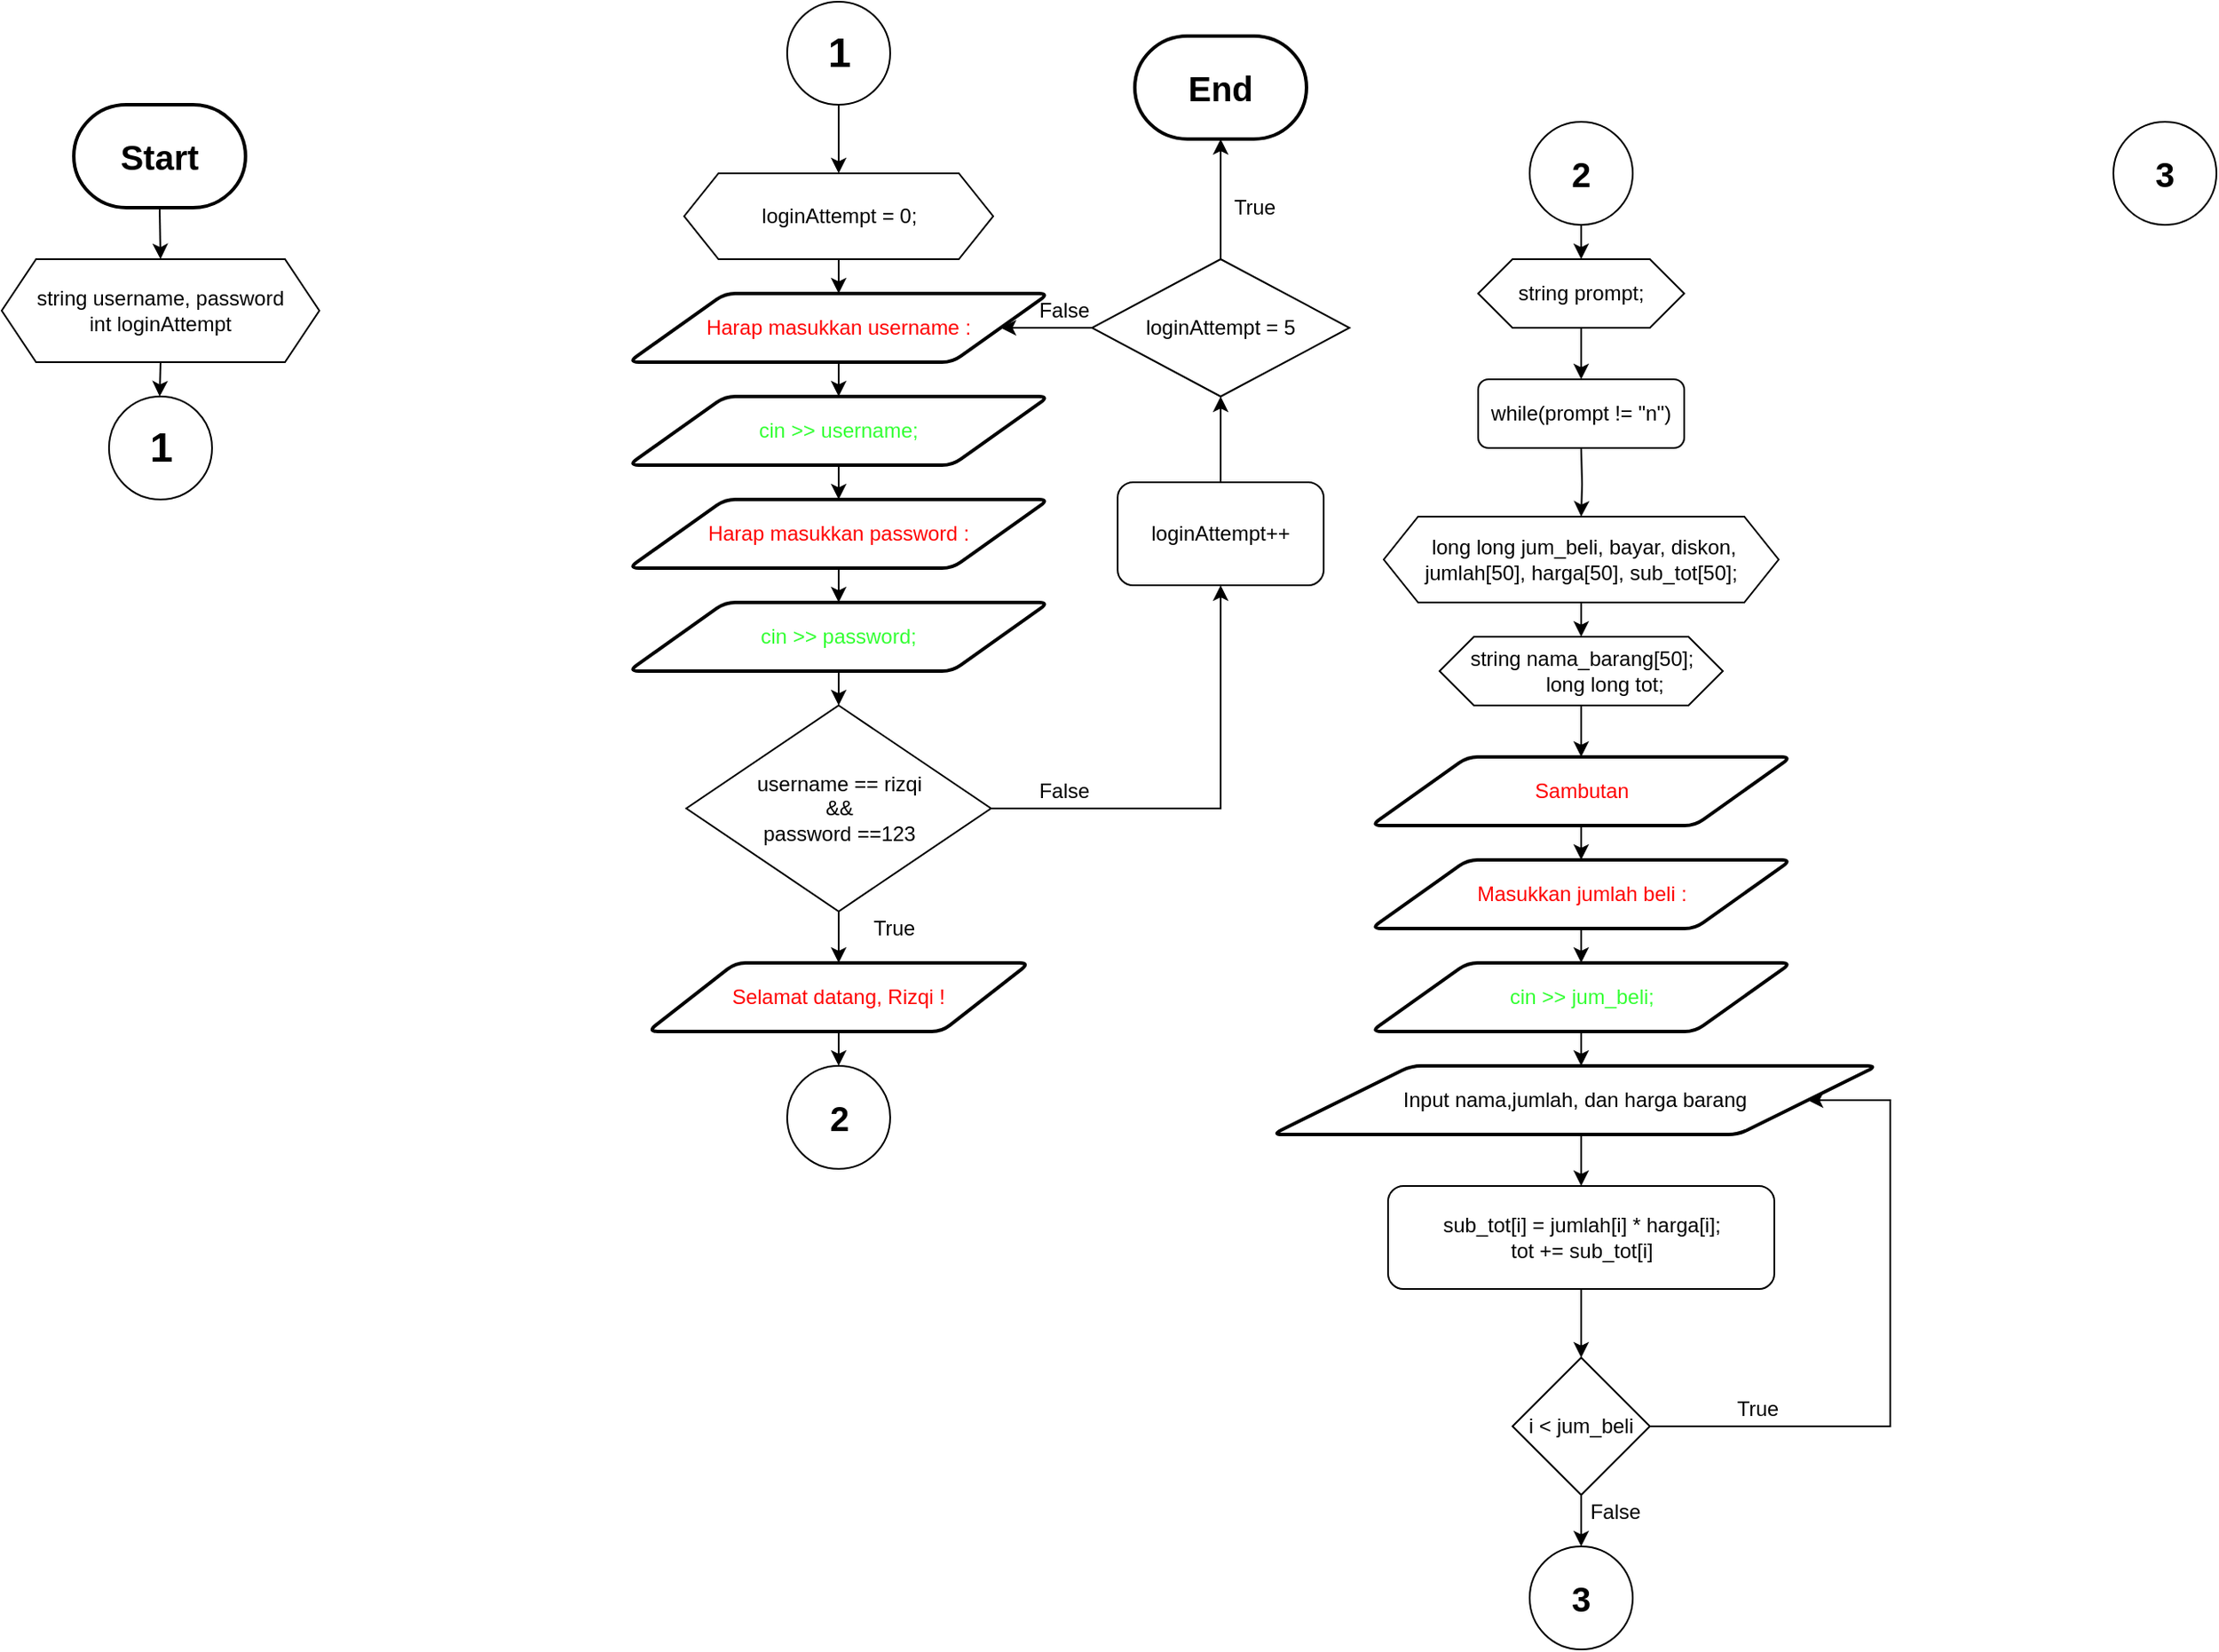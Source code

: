 <mxfile version="14.1.2" type="github">
  <diagram id="VfqWdmrUvwHAs4061OCg" name="Page-1">
    <mxGraphModel dx="1099" dy="1738" grid="1" gridSize="10" guides="1" tooltips="1" connect="1" arrows="1" fold="1" page="1" pageScale="1" pageWidth="850" pageHeight="1100" math="0" shadow="0">
      <root>
        <mxCell id="0" />
        <mxCell id="1" parent="0" />
        <mxCell id="EDQNq00aGLGoHW4VI6uu-7" style="edgeStyle=orthogonalEdgeStyle;rounded=0;orthogonalLoop=1;jettySize=auto;html=1;exitX=0.5;exitY=1;exitDx=0;exitDy=0;entryX=0.5;entryY=0;entryDx=0;entryDy=0;" parent="1" target="EDQNq00aGLGoHW4VI6uu-3" edge="1">
          <mxGeometry relative="1" as="geometry">
            <mxPoint x="152" y="100" as="sourcePoint" />
          </mxGeometry>
        </mxCell>
        <mxCell id="EDQNq00aGLGoHW4VI6uu-8" style="edgeStyle=orthogonalEdgeStyle;rounded=0;orthogonalLoop=1;jettySize=auto;html=1;exitX=0.5;exitY=1;exitDx=0;exitDy=0;entryX=0.5;entryY=0;entryDx=0;entryDy=0;" parent="1" source="EDQNq00aGLGoHW4VI6uu-3" edge="1">
          <mxGeometry relative="1" as="geometry">
            <mxPoint x="152" y="210" as="targetPoint" />
          </mxGeometry>
        </mxCell>
        <mxCell id="EDQNq00aGLGoHW4VI6uu-3" value="&lt;div&gt;string username, password&lt;/div&gt;&lt;div&gt;int loginAttempt&lt;br&gt;&lt;/div&gt;" style="shape=hexagon;perimeter=hexagonPerimeter2;whiteSpace=wrap;html=1;fixedSize=1;" parent="1" vertex="1">
          <mxGeometry x="60" y="130" width="185" height="60" as="geometry" />
        </mxCell>
        <mxCell id="EDQNq00aGLGoHW4VI6uu-10" value="&lt;b&gt;&lt;font style=&quot;font-size: 24px&quot;&gt;1&lt;/font&gt;&lt;/b&gt;" style="ellipse;whiteSpace=wrap;html=1;aspect=fixed;" parent="1" vertex="1">
          <mxGeometry x="122.5" y="210" width="60" height="60" as="geometry" />
        </mxCell>
        <mxCell id="EDQNq00aGLGoHW4VI6uu-18" style="edgeStyle=orthogonalEdgeStyle;rounded=0;orthogonalLoop=1;jettySize=auto;html=1;exitX=0.5;exitY=1;exitDx=0;exitDy=0;entryX=0.5;entryY=0;entryDx=0;entryDy=0;" parent="1" source="EDQNq00aGLGoHW4VI6uu-11" target="EDQNq00aGLGoHW4VI6uu-13" edge="1">
          <mxGeometry relative="1" as="geometry" />
        </mxCell>
        <mxCell id="EDQNq00aGLGoHW4VI6uu-11" value="&lt;font color=&quot;#FF0000&quot;&gt;Harap masukkan username :&lt;/font&gt;" style="shape=parallelogram;html=1;strokeWidth=2;perimeter=parallelogramPerimeter;whiteSpace=wrap;rounded=1;arcSize=12;size=0.23;" parent="1" vertex="1">
          <mxGeometry x="425" y="150" width="245" height="40" as="geometry" />
        </mxCell>
        <mxCell id="EDQNq00aGLGoHW4VI6uu-19" style="edgeStyle=orthogonalEdgeStyle;rounded=0;orthogonalLoop=1;jettySize=auto;html=1;exitX=0.5;exitY=1;exitDx=0;exitDy=0;entryX=0.5;entryY=0;entryDx=0;entryDy=0;" parent="1" source="EDQNq00aGLGoHW4VI6uu-13" target="EDQNq00aGLGoHW4VI6uu-14" edge="1">
          <mxGeometry relative="1" as="geometry" />
        </mxCell>
        <mxCell id="EDQNq00aGLGoHW4VI6uu-13" value="&lt;font color=&quot;#33FF33&quot;&gt;cin &amp;gt;&amp;gt; username;&lt;/font&gt;" style="shape=parallelogram;html=1;strokeWidth=2;perimeter=parallelogramPerimeter;whiteSpace=wrap;rounded=1;arcSize=12;size=0.23;" parent="1" vertex="1">
          <mxGeometry x="425" y="210" width="245" height="40" as="geometry" />
        </mxCell>
        <mxCell id="EDQNq00aGLGoHW4VI6uu-20" style="edgeStyle=orthogonalEdgeStyle;rounded=0;orthogonalLoop=1;jettySize=auto;html=1;exitX=0.5;exitY=1;exitDx=0;exitDy=0;entryX=0.5;entryY=0;entryDx=0;entryDy=0;" parent="1" source="EDQNq00aGLGoHW4VI6uu-14" target="EDQNq00aGLGoHW4VI6uu-15" edge="1">
          <mxGeometry relative="1" as="geometry" />
        </mxCell>
        <mxCell id="EDQNq00aGLGoHW4VI6uu-14" value="&lt;font color=&quot;#FF0000&quot;&gt;Harap masukkan password :&lt;/font&gt;" style="shape=parallelogram;html=1;strokeWidth=2;perimeter=parallelogramPerimeter;whiteSpace=wrap;rounded=1;arcSize=12;size=0.23;" parent="1" vertex="1">
          <mxGeometry x="425" y="270" width="245" height="40" as="geometry" />
        </mxCell>
        <mxCell id="EDQNq00aGLGoHW4VI6uu-21" style="edgeStyle=orthogonalEdgeStyle;rounded=0;orthogonalLoop=1;jettySize=auto;html=1;exitX=0.5;exitY=1;exitDx=0;exitDy=0;entryX=0.5;entryY=0;entryDx=0;entryDy=0;" parent="1" source="EDQNq00aGLGoHW4VI6uu-15" target="EDQNq00aGLGoHW4VI6uu-16" edge="1">
          <mxGeometry relative="1" as="geometry" />
        </mxCell>
        <mxCell id="EDQNq00aGLGoHW4VI6uu-15" value="&lt;font color=&quot;#33FF33&quot;&gt;cin &amp;gt;&amp;gt; password;&lt;/font&gt;" style="shape=parallelogram;html=1;strokeWidth=2;perimeter=parallelogramPerimeter;whiteSpace=wrap;rounded=1;arcSize=12;size=0.23;" parent="1" vertex="1">
          <mxGeometry x="425" y="330" width="245" height="40" as="geometry" />
        </mxCell>
        <mxCell id="EDQNq00aGLGoHW4VI6uu-26" style="edgeStyle=orthogonalEdgeStyle;rounded=0;orthogonalLoop=1;jettySize=auto;html=1;exitX=0.5;exitY=1;exitDx=0;exitDy=0;entryX=0.5;entryY=0;entryDx=0;entryDy=0;" parent="1" source="EDQNq00aGLGoHW4VI6uu-16" target="EDQNq00aGLGoHW4VI6uu-22" edge="1">
          <mxGeometry relative="1" as="geometry" />
        </mxCell>
        <mxCell id="wHnIzs5yVhszRaqoL5yv-6" style="edgeStyle=orthogonalEdgeStyle;rounded=0;orthogonalLoop=1;jettySize=auto;html=1;exitX=1;exitY=0.5;exitDx=0;exitDy=0;" parent="1" source="EDQNq00aGLGoHW4VI6uu-16" target="wHnIzs5yVhszRaqoL5yv-5" edge="1">
          <mxGeometry relative="1" as="geometry" />
        </mxCell>
        <mxCell id="EDQNq00aGLGoHW4VI6uu-16" value="&lt;div&gt;username == rizqi &lt;br&gt;&lt;/div&gt;&lt;div&gt;&amp;amp;&amp;amp;&lt;/div&gt;&lt;div&gt; password ==123&lt;/div&gt;" style="rhombus;whiteSpace=wrap;html=1;" parent="1" vertex="1">
          <mxGeometry x="458.75" y="390" width="177.5" height="120" as="geometry" />
        </mxCell>
        <mxCell id="EDQNq00aGLGoHW4VI6uu-29" style="edgeStyle=orthogonalEdgeStyle;rounded=0;orthogonalLoop=1;jettySize=auto;html=1;exitX=0.5;exitY=1;exitDx=0;exitDy=0;entryX=0.5;entryY=0;entryDx=0;entryDy=0;" parent="1" source="EDQNq00aGLGoHW4VI6uu-22" target="EDQNq00aGLGoHW4VI6uu-28" edge="1">
          <mxGeometry relative="1" as="geometry" />
        </mxCell>
        <mxCell id="EDQNq00aGLGoHW4VI6uu-22" value="&lt;font color=&quot;#FF0000&quot;&gt;Selamat datang, Rizqi !&lt;br&gt;&lt;/font&gt;" style="shape=parallelogram;html=1;strokeWidth=2;perimeter=parallelogramPerimeter;whiteSpace=wrap;rounded=1;arcSize=12;size=0.23;" parent="1" vertex="1">
          <mxGeometry x="436.25" y="540" width="222.5" height="40" as="geometry" />
        </mxCell>
        <mxCell id="wHnIzs5yVhszRaqoL5yv-8" style="edgeStyle=orthogonalEdgeStyle;rounded=0;orthogonalLoop=1;jettySize=auto;html=1;exitX=0.5;exitY=1;exitDx=0;exitDy=0;" parent="1" source="EDQNq00aGLGoHW4VI6uu-23" target="wHnIzs5yVhszRaqoL5yv-1" edge="1">
          <mxGeometry relative="1" as="geometry" />
        </mxCell>
        <mxCell id="EDQNq00aGLGoHW4VI6uu-23" value="&lt;b&gt;&lt;font style=&quot;font-size: 24px&quot;&gt;1&lt;/font&gt;&lt;/b&gt;" style="ellipse;whiteSpace=wrap;html=1;aspect=fixed;" parent="1" vertex="1">
          <mxGeometry x="517.5" y="-20" width="60" height="60" as="geometry" />
        </mxCell>
        <mxCell id="EDQNq00aGLGoHW4VI6uu-28" value="&lt;b&gt;&lt;font style=&quot;font-size: 20px&quot;&gt;2&lt;/font&gt;&lt;/b&gt;" style="ellipse;whiteSpace=wrap;html=1;aspect=fixed;" parent="1" vertex="1">
          <mxGeometry x="517.5" y="600" width="60" height="60" as="geometry" />
        </mxCell>
        <mxCell id="wHnIzs5yVhszRaqoL5yv-32" style="edgeStyle=orthogonalEdgeStyle;rounded=0;orthogonalLoop=1;jettySize=auto;html=1;exitX=0.5;exitY=1;exitDx=0;exitDy=0;entryX=0.5;entryY=0;entryDx=0;entryDy=0;" parent="1" source="EDQNq00aGLGoHW4VI6uu-30" target="EDQNq00aGLGoHW4VI6uu-32" edge="1">
          <mxGeometry relative="1" as="geometry" />
        </mxCell>
        <mxCell id="EDQNq00aGLGoHW4VI6uu-30" value="&lt;b&gt;&lt;font style=&quot;font-size: 20px&quot;&gt;2&lt;/font&gt;&lt;/b&gt;" style="ellipse;whiteSpace=wrap;html=1;aspect=fixed;" parent="1" vertex="1">
          <mxGeometry x="950" y="50" width="60" height="60" as="geometry" />
        </mxCell>
        <mxCell id="wHnIzs5yVhszRaqoL5yv-30" value="" style="edgeStyle=orthogonalEdgeStyle;rounded=0;orthogonalLoop=1;jettySize=auto;html=1;" parent="1" source="EDQNq00aGLGoHW4VI6uu-32" edge="1">
          <mxGeometry relative="1" as="geometry">
            <mxPoint x="980" y="200" as="targetPoint" />
          </mxGeometry>
        </mxCell>
        <mxCell id="EDQNq00aGLGoHW4VI6uu-32" value="string prompt;" style="shape=hexagon;perimeter=hexagonPerimeter2;whiteSpace=wrap;html=1;fixedSize=1;" parent="1" vertex="1">
          <mxGeometry x="920" y="130" width="120" height="40" as="geometry" />
        </mxCell>
        <mxCell id="wHnIzs5yVhszRaqoL5yv-16" style="edgeStyle=orthogonalEdgeStyle;rounded=0;orthogonalLoop=1;jettySize=auto;html=1;exitX=0.5;exitY=1;exitDx=0;exitDy=0;entryX=0.5;entryY=0;entryDx=0;entryDy=0;" parent="1" target="EDQNq00aGLGoHW4VI6uu-34" edge="1">
          <mxGeometry relative="1" as="geometry">
            <mxPoint x="980" y="240" as="sourcePoint" />
          </mxGeometry>
        </mxCell>
        <mxCell id="wHnIzs5yVhszRaqoL5yv-17" style="edgeStyle=orthogonalEdgeStyle;rounded=0;orthogonalLoop=1;jettySize=auto;html=1;exitX=0.5;exitY=1;exitDx=0;exitDy=0;entryX=0.5;entryY=0;entryDx=0;entryDy=0;" parent="1" source="EDQNq00aGLGoHW4VI6uu-34" target="EDQNq00aGLGoHW4VI6uu-35" edge="1">
          <mxGeometry relative="1" as="geometry" />
        </mxCell>
        <mxCell id="EDQNq00aGLGoHW4VI6uu-34" value="&amp;nbsp;long long jum_beli, bayar, diskon, jumlah[50], harga[50], sub_tot[50];" style="shape=hexagon;perimeter=hexagonPerimeter2;whiteSpace=wrap;html=1;fixedSize=1;" parent="1" vertex="1">
          <mxGeometry x="865" y="280" width="230" height="50" as="geometry" />
        </mxCell>
        <mxCell id="wHnIzs5yVhszRaqoL5yv-26" style="edgeStyle=orthogonalEdgeStyle;rounded=0;orthogonalLoop=1;jettySize=auto;html=1;exitX=0.5;exitY=1;exitDx=0;exitDy=0;entryX=0.5;entryY=0;entryDx=0;entryDy=0;" parent="1" source="EDQNq00aGLGoHW4VI6uu-35" target="wHnIzs5yVhszRaqoL5yv-21" edge="1">
          <mxGeometry relative="1" as="geometry" />
        </mxCell>
        <mxCell id="EDQNq00aGLGoHW4VI6uu-35" value="string nama_barang[50];&lt;br&gt;&amp;nbsp;&amp;nbsp;&amp;nbsp;&amp;nbsp;&amp;nbsp;&amp;nbsp;&amp;nbsp; long long tot;" style="shape=hexagon;perimeter=hexagonPerimeter2;whiteSpace=wrap;html=1;fixedSize=1;" parent="1" vertex="1">
          <mxGeometry x="897.5" y="350" width="165" height="40" as="geometry" />
        </mxCell>
        <mxCell id="EDQNq00aGLGoHW4VI6uu-36" value="False" style="text;html=1;strokeColor=none;fillColor=none;align=center;verticalAlign=middle;whiteSpace=wrap;rounded=0;" parent="1" vertex="1">
          <mxGeometry x="658.75" y="430" width="40" height="20" as="geometry" />
        </mxCell>
        <mxCell id="EDQNq00aGLGoHW4VI6uu-37" value="True" style="text;html=1;strokeColor=none;fillColor=none;align=center;verticalAlign=middle;whiteSpace=wrap;rounded=0;" parent="1" vertex="1">
          <mxGeometry x="560" y="510" width="40" height="20" as="geometry" />
        </mxCell>
        <mxCell id="wHnIzs5yVhszRaqoL5yv-2" style="edgeStyle=orthogonalEdgeStyle;rounded=0;orthogonalLoop=1;jettySize=auto;html=1;exitX=0.5;exitY=1;exitDx=0;exitDy=0;entryX=0.5;entryY=0;entryDx=0;entryDy=0;" parent="1" source="wHnIzs5yVhszRaqoL5yv-1" target="EDQNq00aGLGoHW4VI6uu-11" edge="1">
          <mxGeometry relative="1" as="geometry" />
        </mxCell>
        <mxCell id="wHnIzs5yVhszRaqoL5yv-1" value="loginAttempt = 0;" style="shape=hexagon;perimeter=hexagonPerimeter2;whiteSpace=wrap;html=1;fixedSize=1;" parent="1" vertex="1">
          <mxGeometry x="457.5" y="80" width="180" height="50" as="geometry" />
        </mxCell>
        <mxCell id="wHnIzs5yVhszRaqoL5yv-13" value="" style="edgeStyle=orthogonalEdgeStyle;rounded=0;orthogonalLoop=1;jettySize=auto;html=1;" parent="1" source="wHnIzs5yVhszRaqoL5yv-5" target="wHnIzs5yVhszRaqoL5yv-10" edge="1">
          <mxGeometry relative="1" as="geometry" />
        </mxCell>
        <mxCell id="wHnIzs5yVhszRaqoL5yv-5" value="loginAttempt++" style="rounded=1;whiteSpace=wrap;html=1;" parent="1" vertex="1">
          <mxGeometry x="710" y="260" width="120" height="60" as="geometry" />
        </mxCell>
        <mxCell id="wHnIzs5yVhszRaqoL5yv-12" style="edgeStyle=orthogonalEdgeStyle;rounded=0;orthogonalLoop=1;jettySize=auto;html=1;exitX=0;exitY=0.5;exitDx=0;exitDy=0;" parent="1" source="wHnIzs5yVhszRaqoL5yv-10" target="EDQNq00aGLGoHW4VI6uu-11" edge="1">
          <mxGeometry relative="1" as="geometry" />
        </mxCell>
        <mxCell id="wHnIzs5yVhszRaqoL5yv-40" style="edgeStyle=orthogonalEdgeStyle;rounded=0;orthogonalLoop=1;jettySize=auto;html=1;exitX=0.5;exitY=0;exitDx=0;exitDy=0;entryX=0.5;entryY=1;entryDx=0;entryDy=0;entryPerimeter=0;" parent="1" source="wHnIzs5yVhszRaqoL5yv-10" target="wHnIzs5yVhszRaqoL5yv-39" edge="1">
          <mxGeometry relative="1" as="geometry" />
        </mxCell>
        <mxCell id="wHnIzs5yVhszRaqoL5yv-10" value="loginAttempt = 5" style="rhombus;whiteSpace=wrap;html=1;" parent="1" vertex="1">
          <mxGeometry x="695" y="130" width="150" height="80" as="geometry" />
        </mxCell>
        <mxCell id="wHnIzs5yVhszRaqoL5yv-14" value="True" style="text;html=1;strokeColor=none;fillColor=none;align=center;verticalAlign=middle;whiteSpace=wrap;rounded=0;" parent="1" vertex="1">
          <mxGeometry x="770" y="90" width="40" height="20" as="geometry" />
        </mxCell>
        <mxCell id="wHnIzs5yVhszRaqoL5yv-15" value="False" style="text;html=1;strokeColor=none;fillColor=none;align=center;verticalAlign=middle;whiteSpace=wrap;rounded=0;" parent="1" vertex="1">
          <mxGeometry x="658.75" y="150" width="40" height="20" as="geometry" />
        </mxCell>
        <mxCell id="wHnIzs5yVhszRaqoL5yv-29" style="edgeStyle=orthogonalEdgeStyle;rounded=0;orthogonalLoop=1;jettySize=auto;html=1;exitX=0.5;exitY=1;exitDx=0;exitDy=0;entryX=0.5;entryY=0;entryDx=0;entryDy=0;" parent="1" source="wHnIzs5yVhszRaqoL5yv-20" edge="1">
          <mxGeometry relative="1" as="geometry">
            <mxPoint x="980" y="600" as="targetPoint" />
          </mxGeometry>
        </mxCell>
        <mxCell id="wHnIzs5yVhszRaqoL5yv-20" value="&lt;font color=&quot;#33FF33&quot;&gt;cin &amp;gt;&amp;gt; jum_beli;&lt;/font&gt;" style="shape=parallelogram;html=1;strokeWidth=2;perimeter=parallelogramPerimeter;whiteSpace=wrap;rounded=1;arcSize=12;size=0.23;" parent="1" vertex="1">
          <mxGeometry x="857.5" y="540" width="245" height="40" as="geometry" />
        </mxCell>
        <mxCell id="wHnIzs5yVhszRaqoL5yv-27" style="edgeStyle=orthogonalEdgeStyle;rounded=0;orthogonalLoop=1;jettySize=auto;html=1;exitX=0.5;exitY=1;exitDx=0;exitDy=0;entryX=0.5;entryY=0;entryDx=0;entryDy=0;" parent="1" source="wHnIzs5yVhszRaqoL5yv-21" target="wHnIzs5yVhszRaqoL5yv-22" edge="1">
          <mxGeometry relative="1" as="geometry" />
        </mxCell>
        <mxCell id="wHnIzs5yVhszRaqoL5yv-21" value="&lt;font color=&quot;#FF0000&quot;&gt;Sambutan&lt;/font&gt;" style="shape=parallelogram;html=1;strokeWidth=2;perimeter=parallelogramPerimeter;whiteSpace=wrap;rounded=1;arcSize=12;size=0.23;" parent="1" vertex="1">
          <mxGeometry x="857.5" y="420" width="245" height="40" as="geometry" />
        </mxCell>
        <mxCell id="wHnIzs5yVhszRaqoL5yv-28" style="edgeStyle=orthogonalEdgeStyle;rounded=0;orthogonalLoop=1;jettySize=auto;html=1;exitX=0.5;exitY=1;exitDx=0;exitDy=0;entryX=0.5;entryY=0;entryDx=0;entryDy=0;" parent="1" source="wHnIzs5yVhszRaqoL5yv-22" target="wHnIzs5yVhszRaqoL5yv-20" edge="1">
          <mxGeometry relative="1" as="geometry" />
        </mxCell>
        <mxCell id="wHnIzs5yVhszRaqoL5yv-22" value="&lt;font color=&quot;#FF0000&quot;&gt;Masukkan jumlah beli : &lt;/font&gt;" style="shape=parallelogram;html=1;strokeWidth=2;perimeter=parallelogramPerimeter;whiteSpace=wrap;rounded=1;arcSize=12;size=0.23;" parent="1" vertex="1">
          <mxGeometry x="857.5" y="480" width="245" height="40" as="geometry" />
        </mxCell>
        <mxCell id="wHnIzs5yVhszRaqoL5yv-38" value="&lt;b&gt;&lt;font style=&quot;font-size: 20px&quot;&gt;Start&lt;/font&gt;&lt;/b&gt;" style="strokeWidth=2;html=1;shape=mxgraph.flowchart.terminator;whiteSpace=wrap;" parent="1" vertex="1">
          <mxGeometry x="102" y="40" width="100" height="60" as="geometry" />
        </mxCell>
        <mxCell id="wHnIzs5yVhszRaqoL5yv-39" value="&lt;b&gt;&lt;font style=&quot;font-size: 20px&quot;&gt;End&lt;/font&gt;&lt;/b&gt;" style="strokeWidth=2;html=1;shape=mxgraph.flowchart.terminator;whiteSpace=wrap;" parent="1" vertex="1">
          <mxGeometry x="720" width="100" height="60" as="geometry" />
        </mxCell>
        <mxCell id="wHnIzs5yVhszRaqoL5yv-42" value="while(prompt != &quot;n&quot;)" style="rounded=1;whiteSpace=wrap;html=1;" parent="1" vertex="1">
          <mxGeometry x="920" y="200" width="120" height="40" as="geometry" />
        </mxCell>
        <mxCell id="qQWm2DWHm97fjbudVYp1-1" style="edgeStyle=orthogonalEdgeStyle;rounded=0;orthogonalLoop=1;jettySize=auto;html=1;exitX=0.5;exitY=1;exitDx=0;exitDy=0;entryX=0.5;entryY=0;entryDx=0;entryDy=0;" edge="1" parent="1" source="wHnIzs5yVhszRaqoL5yv-43" target="wHnIzs5yVhszRaqoL5yv-44">
          <mxGeometry relative="1" as="geometry" />
        </mxCell>
        <mxCell id="wHnIzs5yVhszRaqoL5yv-43" value="Input nama,jumlah, dan harga barang" style="shape=parallelogram;html=1;strokeWidth=2;perimeter=parallelogramPerimeter;whiteSpace=wrap;rounded=1;arcSize=12;size=0.23;" parent="1" vertex="1">
          <mxGeometry x="800" y="600" width="352.5" height="40" as="geometry" />
        </mxCell>
        <mxCell id="qQWm2DWHm97fjbudVYp1-5" value="" style="edgeStyle=orthogonalEdgeStyle;rounded=0;orthogonalLoop=1;jettySize=auto;html=1;" edge="1" parent="1" source="wHnIzs5yVhszRaqoL5yv-44" target="qQWm2DWHm97fjbudVYp1-3">
          <mxGeometry relative="1" as="geometry" />
        </mxCell>
        <mxCell id="wHnIzs5yVhszRaqoL5yv-44" value="&lt;div&gt;sub_tot[i] = jumlah[i] * harga[i];&lt;/div&gt;&lt;div&gt;tot += sub_tot[i]&lt;br&gt;&lt;/div&gt;" style="rounded=1;whiteSpace=wrap;html=1;" parent="1" vertex="1">
          <mxGeometry x="867.5" y="670" width="225" height="60" as="geometry" />
        </mxCell>
        <mxCell id="qQWm2DWHm97fjbudVYp1-4" style="edgeStyle=orthogonalEdgeStyle;rounded=0;orthogonalLoop=1;jettySize=auto;html=1;exitX=1;exitY=0.5;exitDx=0;exitDy=0;entryX=1;entryY=0.5;entryDx=0;entryDy=0;" edge="1" parent="1" source="qQWm2DWHm97fjbudVYp1-3" target="wHnIzs5yVhszRaqoL5yv-43">
          <mxGeometry relative="1" as="geometry">
            <Array as="points">
              <mxPoint x="1160" y="810" />
              <mxPoint x="1160" y="620" />
            </Array>
          </mxGeometry>
        </mxCell>
        <mxCell id="qQWm2DWHm97fjbudVYp1-7" value="" style="edgeStyle=orthogonalEdgeStyle;rounded=0;orthogonalLoop=1;jettySize=auto;html=1;" edge="1" parent="1" source="qQWm2DWHm97fjbudVYp1-3" target="qQWm2DWHm97fjbudVYp1-6">
          <mxGeometry relative="1" as="geometry" />
        </mxCell>
        <mxCell id="qQWm2DWHm97fjbudVYp1-3" value="i &amp;lt; jum_beli " style="rhombus;whiteSpace=wrap;html=1;" vertex="1" parent="1">
          <mxGeometry x="940" y="770" width="80" height="80" as="geometry" />
        </mxCell>
        <mxCell id="qQWm2DWHm97fjbudVYp1-6" value="&lt;b&gt;&lt;font style=&quot;font-size: 20px&quot;&gt;3&lt;/font&gt;&lt;/b&gt;" style="ellipse;whiteSpace=wrap;html=1;aspect=fixed;" vertex="1" parent="1">
          <mxGeometry x="950" y="880" width="60" height="60" as="geometry" />
        </mxCell>
        <mxCell id="qQWm2DWHm97fjbudVYp1-8" value="True" style="text;html=1;strokeColor=none;fillColor=none;align=center;verticalAlign=middle;whiteSpace=wrap;rounded=0;" vertex="1" parent="1">
          <mxGeometry x="1062.5" y="790" width="40" height="20" as="geometry" />
        </mxCell>
        <mxCell id="qQWm2DWHm97fjbudVYp1-9" value="False" style="text;html=1;strokeColor=none;fillColor=none;align=center;verticalAlign=middle;whiteSpace=wrap;rounded=0;" vertex="1" parent="1">
          <mxGeometry x="980" y="850" width="40" height="20" as="geometry" />
        </mxCell>
        <mxCell id="qQWm2DWHm97fjbudVYp1-10" value="&lt;b&gt;&lt;font style=&quot;font-size: 20px&quot;&gt;3&lt;/font&gt;&lt;/b&gt;" style="ellipse;whiteSpace=wrap;html=1;aspect=fixed;" vertex="1" parent="1">
          <mxGeometry x="1290" y="50" width="60" height="60" as="geometry" />
        </mxCell>
      </root>
    </mxGraphModel>
  </diagram>
</mxfile>
